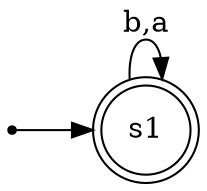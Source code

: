 digraph minimal_deterministic_finite_automaton {
	rankdir=LR
	node [shape=doublecircle]
	s1
	node [shape=circle]
	s1 -> s1 [label="b,a"]
	node [shape=point]
	"" -> s1
}
